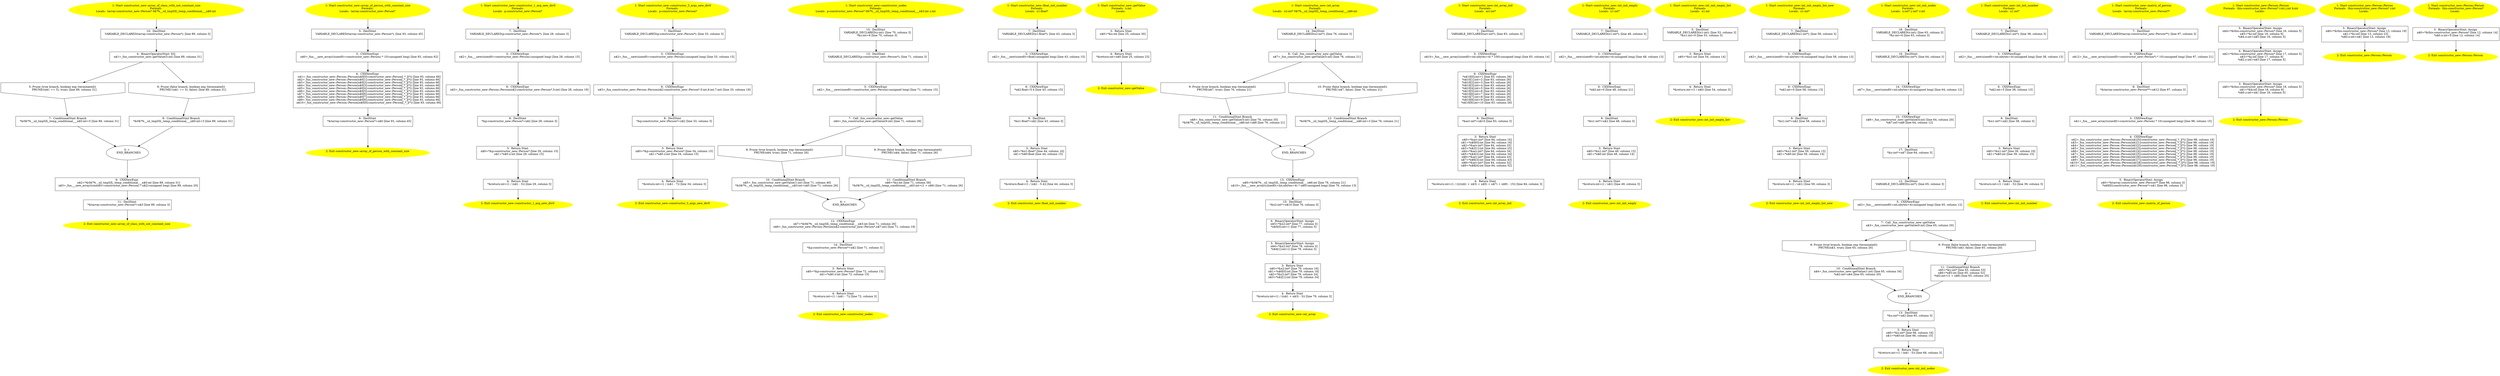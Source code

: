 /* @generated */
digraph cfg {
"array_of_class_with_not_constant_size#constructor_new#9810665286379016302.453a7058d5d4d9a1fa36084713fcfc7d_1" [label="1: Start constructor_new::array_of_class_with_not_constant_size\nFormals: \nLocals:  tarray:constructor_new::Person* 0$?%__sil_tmpSIL_temp_conditional___n$0:int \n  " color=yellow style=filled]
	

	 "array_of_class_with_not_constant_size#constructor_new#9810665286379016302.453a7058d5d4d9a1fa36084713fcfc7d_1" -> "array_of_class_with_not_constant_size#constructor_new#9810665286379016302.453a7058d5d4d9a1fa36084713fcfc7d_10" ;
"array_of_class_with_not_constant_size#constructor_new#9810665286379016302.453a7058d5d4d9a1fa36084713fcfc7d_2" [label="2: Exit constructor_new::array_of_class_with_not_constant_size \n  " color=yellow style=filled]
	

"array_of_class_with_not_constant_size#constructor_new#9810665286379016302.453a7058d5d4d9a1fa36084713fcfc7d_3" [label="3: + \n   END_BRANCHES\n " ]
	

	 "array_of_class_with_not_constant_size#constructor_new#9810665286379016302.453a7058d5d4d9a1fa36084713fcfc7d_3" -> "array_of_class_with_not_constant_size#constructor_new#9810665286379016302.453a7058d5d4d9a1fa36084713fcfc7d_9" ;
"array_of_class_with_not_constant_size#constructor_new#9810665286379016302.453a7058d5d4d9a1fa36084713fcfc7d_4" [label="4:  BinaryOperatorStmt: EQ \n   n$1=_fun_constructor_new::getValue(5:int) [line 89, column 31]\n " shape="box"]
	

	 "array_of_class_with_not_constant_size#constructor_new#9810665286379016302.453a7058d5d4d9a1fa36084713fcfc7d_4" -> "array_of_class_with_not_constant_size#constructor_new#9810665286379016302.453a7058d5d4d9a1fa36084713fcfc7d_5" ;
	 "array_of_class_with_not_constant_size#constructor_new#9810665286379016302.453a7058d5d4d9a1fa36084713fcfc7d_4" -> "array_of_class_with_not_constant_size#constructor_new#9810665286379016302.453a7058d5d4d9a1fa36084713fcfc7d_6" ;
"array_of_class_with_not_constant_size#constructor_new#9810665286379016302.453a7058d5d4d9a1fa36084713fcfc7d_5" [label="5: Prune (true branch, boolean exp (terminated)) \n   PRUNE((n$1 == 5), true); [line 89, column 31]\n " shape="invhouse"]
	

	 "array_of_class_with_not_constant_size#constructor_new#9810665286379016302.453a7058d5d4d9a1fa36084713fcfc7d_5" -> "array_of_class_with_not_constant_size#constructor_new#9810665286379016302.453a7058d5d4d9a1fa36084713fcfc7d_7" ;
"array_of_class_with_not_constant_size#constructor_new#9810665286379016302.453a7058d5d4d9a1fa36084713fcfc7d_6" [label="6: Prune (false branch, boolean exp (terminated)) \n   PRUNE(!(n$1 == 5), false); [line 89, column 31]\n " shape="invhouse"]
	

	 "array_of_class_with_not_constant_size#constructor_new#9810665286379016302.453a7058d5d4d9a1fa36084713fcfc7d_6" -> "array_of_class_with_not_constant_size#constructor_new#9810665286379016302.453a7058d5d4d9a1fa36084713fcfc7d_8" ;
"array_of_class_with_not_constant_size#constructor_new#9810665286379016302.453a7058d5d4d9a1fa36084713fcfc7d_7" [label="7:  ConditionalStmt Branch \n   *&0$?%__sil_tmpSIL_temp_conditional___n$0:int=5 [line 89, column 31]\n " shape="box"]
	

	 "array_of_class_with_not_constant_size#constructor_new#9810665286379016302.453a7058d5d4d9a1fa36084713fcfc7d_7" -> "array_of_class_with_not_constant_size#constructor_new#9810665286379016302.453a7058d5d4d9a1fa36084713fcfc7d_3" ;
"array_of_class_with_not_constant_size#constructor_new#9810665286379016302.453a7058d5d4d9a1fa36084713fcfc7d_8" [label="8:  ConditionalStmt Branch \n   *&0$?%__sil_tmpSIL_temp_conditional___n$0:int=3 [line 89, column 31]\n " shape="box"]
	

	 "array_of_class_with_not_constant_size#constructor_new#9810665286379016302.453a7058d5d4d9a1fa36084713fcfc7d_8" -> "array_of_class_with_not_constant_size#constructor_new#9810665286379016302.453a7058d5d4d9a1fa36084713fcfc7d_3" ;
"array_of_class_with_not_constant_size#constructor_new#9810665286379016302.453a7058d5d4d9a1fa36084713fcfc7d_9" [label="9:  CXXNewExpr \n   n$2=*&0$?%__sil_tmpSIL_temp_conditional___n$0:int [line 89, column 31]\n  n$3=_fun___new_array((sizeof(t=constructor_new::Person) * n$2):unsigned long) [line 89, column 20]\n " shape="box"]
	

	 "array_of_class_with_not_constant_size#constructor_new#9810665286379016302.453a7058d5d4d9a1fa36084713fcfc7d_9" -> "array_of_class_with_not_constant_size#constructor_new#9810665286379016302.453a7058d5d4d9a1fa36084713fcfc7d_11" ;
"array_of_class_with_not_constant_size#constructor_new#9810665286379016302.453a7058d5d4d9a1fa36084713fcfc7d_10" [label="10:  DeclStmt \n   VARIABLE_DECLARED(tarray:constructor_new::Person*); [line 89, column 3]\n " shape="box"]
	

	 "array_of_class_with_not_constant_size#constructor_new#9810665286379016302.453a7058d5d4d9a1fa36084713fcfc7d_10" -> "array_of_class_with_not_constant_size#constructor_new#9810665286379016302.453a7058d5d4d9a1fa36084713fcfc7d_4" ;
"array_of_class_with_not_constant_size#constructor_new#9810665286379016302.453a7058d5d4d9a1fa36084713fcfc7d_11" [label="11:  DeclStmt \n   *&tarray:constructor_new::Person*=n$3 [line 89, column 3]\n " shape="box"]
	

	 "array_of_class_with_not_constant_size#constructor_new#9810665286379016302.453a7058d5d4d9a1fa36084713fcfc7d_11" -> "array_of_class_with_not_constant_size#constructor_new#9810665286379016302.453a7058d5d4d9a1fa36084713fcfc7d_2" ;
"array_of_person_with_constant_size#constructor_new#10198805942353567956.2cf0ba8d0780ec60bbcca4089ec2aee6_1" [label="1: Start constructor_new::array_of_person_with_constant_size\nFormals: \nLocals:  tarray:constructor_new::Person* \n  " color=yellow style=filled]
	

	 "array_of_person_with_constant_size#constructor_new#10198805942353567956.2cf0ba8d0780ec60bbcca4089ec2aee6_1" -> "array_of_person_with_constant_size#constructor_new#10198805942353567956.2cf0ba8d0780ec60bbcca4089ec2aee6_5" ;
"array_of_person_with_constant_size#constructor_new#10198805942353567956.2cf0ba8d0780ec60bbcca4089ec2aee6_2" [label="2: Exit constructor_new::array_of_person_with_constant_size \n  " color=yellow style=filled]
	

"array_of_person_with_constant_size#constructor_new#10198805942353567956.2cf0ba8d0780ec60bbcca4089ec2aee6_3" [label="3:  CXXNewExpr \n   n$0=_fun___new_array((sizeof(t=constructor_new::Person) * 10):unsigned long) [line 93, column 62]\n " shape="box"]
	

	 "array_of_person_with_constant_size#constructor_new#10198805942353567956.2cf0ba8d0780ec60bbcca4089ec2aee6_3" -> "array_of_person_with_constant_size#constructor_new#10198805942353567956.2cf0ba8d0780ec60bbcca4089ec2aee6_4" ;
"array_of_person_with_constant_size#constructor_new#10198805942353567956.2cf0ba8d0780ec60bbcca4089ec2aee6_4" [label="4:  CXXNewExpr \n   n$1=_fun_constructor_new::Person::Person(n$0[0]:constructor_new::Person[_*_](*)) [line 93, column 66]\n  n$2=_fun_constructor_new::Person::Person(n$0[1]:constructor_new::Person[_*_](*)) [line 93, column 66]\n  n$3=_fun_constructor_new::Person::Person(n$0[2]:constructor_new::Person[_*_](*)) [line 93, column 66]\n  n$4=_fun_constructor_new::Person::Person(n$0[3]:constructor_new::Person[_*_](*)) [line 93, column 66]\n  n$5=_fun_constructor_new::Person::Person(n$0[4]:constructor_new::Person[_*_](*)) [line 93, column 66]\n  n$6=_fun_constructor_new::Person::Person(n$0[5]:constructor_new::Person[_*_](*)) [line 93, column 66]\n  n$7=_fun_constructor_new::Person::Person(n$0[6]:constructor_new::Person[_*_](*)) [line 93, column 66]\n  n$8=_fun_constructor_new::Person::Person(n$0[7]:constructor_new::Person[_*_](*)) [line 93, column 66]\n  n$9=_fun_constructor_new::Person::Person(n$0[8]:constructor_new::Person[_*_](*)) [line 93, column 66]\n  n$10=_fun_constructor_new::Person::Person(n$0[9]:constructor_new::Person[_*_](*)) [line 93, column 66]\n " shape="box"]
	

	 "array_of_person_with_constant_size#constructor_new#10198805942353567956.2cf0ba8d0780ec60bbcca4089ec2aee6_4" -> "array_of_person_with_constant_size#constructor_new#10198805942353567956.2cf0ba8d0780ec60bbcca4089ec2aee6_6" ;
"array_of_person_with_constant_size#constructor_new#10198805942353567956.2cf0ba8d0780ec60bbcca4089ec2aee6_5" [label="5:  DeclStmt \n   VARIABLE_DECLARED(tarray:constructor_new::Person*); [line 93, column 45]\n " shape="box"]
	

	 "array_of_person_with_constant_size#constructor_new#10198805942353567956.2cf0ba8d0780ec60bbcca4089ec2aee6_5" -> "array_of_person_with_constant_size#constructor_new#10198805942353567956.2cf0ba8d0780ec60bbcca4089ec2aee6_3" ;
"array_of_person_with_constant_size#constructor_new#10198805942353567956.2cf0ba8d0780ec60bbcca4089ec2aee6_6" [label="6:  DeclStmt \n   *&tarray:constructor_new::Person*=n$0 [line 93, column 45]\n " shape="box"]
	

	 "array_of_person_with_constant_size#constructor_new#10198805942353567956.2cf0ba8d0780ec60bbcca4089ec2aee6_6" -> "array_of_person_with_constant_size#constructor_new#10198805942353567956.2cf0ba8d0780ec60bbcca4089ec2aee6_2" ;
"constructor_1_arg_new_div0#constructor_new#798841234716809588.2c010a7c7293e961b9ed8149c3f3debe_1" [label="1: Start constructor_new::constructor_1_arg_new_div0\nFormals: \nLocals:  p:constructor_new::Person* \n  " color=yellow style=filled]
	

	 "constructor_1_arg_new_div0#constructor_new#798841234716809588.2c010a7c7293e961b9ed8149c3f3debe_1" -> "constructor_1_arg_new_div0#constructor_new#798841234716809588.2c010a7c7293e961b9ed8149c3f3debe_7" ;
"constructor_1_arg_new_div0#constructor_new#798841234716809588.2c010a7c7293e961b9ed8149c3f3debe_2" [label="2: Exit constructor_new::constructor_1_arg_new_div0 \n  " color=yellow style=filled]
	

"constructor_1_arg_new_div0#constructor_new#798841234716809588.2c010a7c7293e961b9ed8149c3f3debe_3" [label="3:  Return Stmt \n   n$0=*&p:constructor_new::Person* [line 29, column 15]\n  n$1=*n$0.x:int [line 29, column 15]\n " shape="box"]
	

	 "constructor_1_arg_new_div0#constructor_new#798841234716809588.2c010a7c7293e961b9ed8149c3f3debe_3" -> "constructor_1_arg_new_div0#constructor_new#798841234716809588.2c010a7c7293e961b9ed8149c3f3debe_4" ;
"constructor_1_arg_new_div0#constructor_new#798841234716809588.2c010a7c7293e961b9ed8149c3f3debe_4" [label="4:  Return Stmt \n   *&return:int=(1 / (n$1 - 5)) [line 29, column 3]\n " shape="box"]
	

	 "constructor_1_arg_new_div0#constructor_new#798841234716809588.2c010a7c7293e961b9ed8149c3f3debe_4" -> "constructor_1_arg_new_div0#constructor_new#798841234716809588.2c010a7c7293e961b9ed8149c3f3debe_2" ;
"constructor_1_arg_new_div0#constructor_new#798841234716809588.2c010a7c7293e961b9ed8149c3f3debe_5" [label="5:  CXXNewExpr \n   n$2=_fun___new(sizeof(t=constructor_new::Person):unsigned long) [line 28, column 15]\n " shape="box"]
	

	 "constructor_1_arg_new_div0#constructor_new#798841234716809588.2c010a7c7293e961b9ed8149c3f3debe_5" -> "constructor_1_arg_new_div0#constructor_new#798841234716809588.2c010a7c7293e961b9ed8149c3f3debe_6" ;
"constructor_1_arg_new_div0#constructor_new#798841234716809588.2c010a7c7293e961b9ed8149c3f3debe_6" [label="6:  CXXNewExpr \n   n$3=_fun_constructor_new::Person::Person(n$2:constructor_new::Person*,5:int) [line 28, column 19]\n " shape="box"]
	

	 "constructor_1_arg_new_div0#constructor_new#798841234716809588.2c010a7c7293e961b9ed8149c3f3debe_6" -> "constructor_1_arg_new_div0#constructor_new#798841234716809588.2c010a7c7293e961b9ed8149c3f3debe_8" ;
"constructor_1_arg_new_div0#constructor_new#798841234716809588.2c010a7c7293e961b9ed8149c3f3debe_7" [label="7:  DeclStmt \n   VARIABLE_DECLARED(p:constructor_new::Person*); [line 28, column 3]\n " shape="box"]
	

	 "constructor_1_arg_new_div0#constructor_new#798841234716809588.2c010a7c7293e961b9ed8149c3f3debe_7" -> "constructor_1_arg_new_div0#constructor_new#798841234716809588.2c010a7c7293e961b9ed8149c3f3debe_5" ;
"constructor_1_arg_new_div0#constructor_new#798841234716809588.2c010a7c7293e961b9ed8149c3f3debe_8" [label="8:  DeclStmt \n   *&p:constructor_new::Person*=n$2 [line 28, column 3]\n " shape="box"]
	

	 "constructor_1_arg_new_div0#constructor_new#798841234716809588.2c010a7c7293e961b9ed8149c3f3debe_8" -> "constructor_1_arg_new_div0#constructor_new#798841234716809588.2c010a7c7293e961b9ed8149c3f3debe_3" ;
"constructor_3_args_new_div0#constructor_new#13438839859480315932.2122014ebac449e6fb981ba75ba0617e_1" [label="1: Start constructor_new::constructor_3_args_new_div0\nFormals: \nLocals:  p:constructor_new::Person* \n  " color=yellow style=filled]
	

	 "constructor_3_args_new_div0#constructor_new#13438839859480315932.2122014ebac449e6fb981ba75ba0617e_1" -> "constructor_3_args_new_div0#constructor_new#13438839859480315932.2122014ebac449e6fb981ba75ba0617e_7" ;
"constructor_3_args_new_div0#constructor_new#13438839859480315932.2122014ebac449e6fb981ba75ba0617e_2" [label="2: Exit constructor_new::constructor_3_args_new_div0 \n  " color=yellow style=filled]
	

"constructor_3_args_new_div0#constructor_new#13438839859480315932.2122014ebac449e6fb981ba75ba0617e_3" [label="3:  Return Stmt \n   n$0=*&p:constructor_new::Person* [line 34, column 15]\n  n$1=*n$0.z:int [line 34, column 15]\n " shape="box"]
	

	 "constructor_3_args_new_div0#constructor_new#13438839859480315932.2122014ebac449e6fb981ba75ba0617e_3" -> "constructor_3_args_new_div0#constructor_new#13438839859480315932.2122014ebac449e6fb981ba75ba0617e_4" ;
"constructor_3_args_new_div0#constructor_new#13438839859480315932.2122014ebac449e6fb981ba75ba0617e_4" [label="4:  Return Stmt \n   *&return:int=(1 / (n$1 - 7)) [line 34, column 3]\n " shape="box"]
	

	 "constructor_3_args_new_div0#constructor_new#13438839859480315932.2122014ebac449e6fb981ba75ba0617e_4" -> "constructor_3_args_new_div0#constructor_new#13438839859480315932.2122014ebac449e6fb981ba75ba0617e_2" ;
"constructor_3_args_new_div0#constructor_new#13438839859480315932.2122014ebac449e6fb981ba75ba0617e_5" [label="5:  CXXNewExpr \n   n$2=_fun___new(sizeof(t=constructor_new::Person):unsigned long) [line 33, column 15]\n " shape="box"]
	

	 "constructor_3_args_new_div0#constructor_new#13438839859480315932.2122014ebac449e6fb981ba75ba0617e_5" -> "constructor_3_args_new_div0#constructor_new#13438839859480315932.2122014ebac449e6fb981ba75ba0617e_6" ;
"constructor_3_args_new_div0#constructor_new#13438839859480315932.2122014ebac449e6fb981ba75ba0617e_6" [label="6:  CXXNewExpr \n   n$3=_fun_constructor_new::Person::Person(n$2:constructor_new::Person*,5:int,6:int,7:int) [line 33, column 19]\n " shape="box"]
	

	 "constructor_3_args_new_div0#constructor_new#13438839859480315932.2122014ebac449e6fb981ba75ba0617e_6" -> "constructor_3_args_new_div0#constructor_new#13438839859480315932.2122014ebac449e6fb981ba75ba0617e_8" ;
"constructor_3_args_new_div0#constructor_new#13438839859480315932.2122014ebac449e6fb981ba75ba0617e_7" [label="7:  DeclStmt \n   VARIABLE_DECLARED(p:constructor_new::Person*); [line 33, column 3]\n " shape="box"]
	

	 "constructor_3_args_new_div0#constructor_new#13438839859480315932.2122014ebac449e6fb981ba75ba0617e_7" -> "constructor_3_args_new_div0#constructor_new#13438839859480315932.2122014ebac449e6fb981ba75ba0617e_5" ;
"constructor_3_args_new_div0#constructor_new#13438839859480315932.2122014ebac449e6fb981ba75ba0617e_8" [label="8:  DeclStmt \n   *&p:constructor_new::Person*=n$2 [line 33, column 3]\n " shape="box"]
	

	 "constructor_3_args_new_div0#constructor_new#13438839859480315932.2122014ebac449e6fb981ba75ba0617e_8" -> "constructor_3_args_new_div0#constructor_new#13438839859480315932.2122014ebac449e6fb981ba75ba0617e_3" ;
"constructor_nodes#constructor_new#2199504594298711726.73e416487288cbd4adea79b64a17dbe2_1" [label="1: Start constructor_new::constructor_nodes\nFormals: \nLocals:  p:constructor_new::Person* 0$?%__sil_tmpSIL_temp_conditional___n$3:int z:int \n  " color=yellow style=filled]
	

	 "constructor_nodes#constructor_new#2199504594298711726.73e416487288cbd4adea79b64a17dbe2_1" -> "constructor_nodes#constructor_new#2199504594298711726.73e416487288cbd4adea79b64a17dbe2_15" ;
"constructor_nodes#constructor_new#2199504594298711726.73e416487288cbd4adea79b64a17dbe2_2" [label="2: Exit constructor_new::constructor_nodes \n  " color=yellow style=filled]
	

"constructor_nodes#constructor_new#2199504594298711726.73e416487288cbd4adea79b64a17dbe2_3" [label="3:  Return Stmt \n   n$0=*&p:constructor_new::Person* [line 72, column 15]\n  n$1=*n$0.x:int [line 72, column 15]\n " shape="box"]
	

	 "constructor_nodes#constructor_new#2199504594298711726.73e416487288cbd4adea79b64a17dbe2_3" -> "constructor_nodes#constructor_new#2199504594298711726.73e416487288cbd4adea79b64a17dbe2_4" ;
"constructor_nodes#constructor_new#2199504594298711726.73e416487288cbd4adea79b64a17dbe2_4" [label="4:  Return Stmt \n   *&return:int=(1 / (n$1 - 7)) [line 72, column 3]\n " shape="box"]
	

	 "constructor_nodes#constructor_new#2199504594298711726.73e416487288cbd4adea79b64a17dbe2_4" -> "constructor_nodes#constructor_new#2199504594298711726.73e416487288cbd4adea79b64a17dbe2_2" ;
"constructor_nodes#constructor_new#2199504594298711726.73e416487288cbd4adea79b64a17dbe2_5" [label="5:  CXXNewExpr \n   n$2=_fun___new(sizeof(t=constructor_new::Person):unsigned long) [line 71, column 15]\n " shape="box"]
	

	 "constructor_nodes#constructor_new#2199504594298711726.73e416487288cbd4adea79b64a17dbe2_5" -> "constructor_nodes#constructor_new#2199504594298711726.73e416487288cbd4adea79b64a17dbe2_7" ;
"constructor_nodes#constructor_new#2199504594298711726.73e416487288cbd4adea79b64a17dbe2_6" [label="6: + \n   END_BRANCHES\n " ]
	

	 "constructor_nodes#constructor_new#2199504594298711726.73e416487288cbd4adea79b64a17dbe2_6" -> "constructor_nodes#constructor_new#2199504594298711726.73e416487288cbd4adea79b64a17dbe2_12" ;
"constructor_nodes#constructor_new#2199504594298711726.73e416487288cbd4adea79b64a17dbe2_7" [label="7:  Call _fun_constructor_new::getValue \n   n$4=_fun_constructor_new::getValue(0:int) [line 71, column 26]\n " shape="box"]
	

	 "constructor_nodes#constructor_new#2199504594298711726.73e416487288cbd4adea79b64a17dbe2_7" -> "constructor_nodes#constructor_new#2199504594298711726.73e416487288cbd4adea79b64a17dbe2_8" ;
	 "constructor_nodes#constructor_new#2199504594298711726.73e416487288cbd4adea79b64a17dbe2_7" -> "constructor_nodes#constructor_new#2199504594298711726.73e416487288cbd4adea79b64a17dbe2_9" ;
"constructor_nodes#constructor_new#2199504594298711726.73e416487288cbd4adea79b64a17dbe2_8" [label="8: Prune (true branch, boolean exp (terminated)) \n   PRUNE(n$4, true); [line 71, column 26]\n " shape="invhouse"]
	

	 "constructor_nodes#constructor_new#2199504594298711726.73e416487288cbd4adea79b64a17dbe2_8" -> "constructor_nodes#constructor_new#2199504594298711726.73e416487288cbd4adea79b64a17dbe2_10" ;
"constructor_nodes#constructor_new#2199504594298711726.73e416487288cbd4adea79b64a17dbe2_9" [label="9: Prune (false branch, boolean exp (terminated)) \n   PRUNE(!n$4, false); [line 71, column 26]\n " shape="invhouse"]
	

	 "constructor_nodes#constructor_new#2199504594298711726.73e416487288cbd4adea79b64a17dbe2_9" -> "constructor_nodes#constructor_new#2199504594298711726.73e416487288cbd4adea79b64a17dbe2_11" ;
"constructor_nodes#constructor_new#2199504594298711726.73e416487288cbd4adea79b64a17dbe2_10" [label="10:  ConditionalStmt Branch \n   n$5=_fun_constructor_new::getValue(1:int) [line 71, column 40]\n  *&0$?%__sil_tmpSIL_temp_conditional___n$3:int=n$5 [line 71, column 26]\n " shape="box"]
	

	 "constructor_nodes#constructor_new#2199504594298711726.73e416487288cbd4adea79b64a17dbe2_10" -> "constructor_nodes#constructor_new#2199504594298711726.73e416487288cbd4adea79b64a17dbe2_6" ;
"constructor_nodes#constructor_new#2199504594298711726.73e416487288cbd4adea79b64a17dbe2_11" [label="11:  ConditionalStmt Branch \n   n$6=*&z:int [line 71, column 58]\n  *&0$?%__sil_tmpSIL_temp_conditional___n$3:int=(1 + n$6) [line 71, column 26]\n " shape="box"]
	

	 "constructor_nodes#constructor_new#2199504594298711726.73e416487288cbd4adea79b64a17dbe2_11" -> "constructor_nodes#constructor_new#2199504594298711726.73e416487288cbd4adea79b64a17dbe2_6" ;
"constructor_nodes#constructor_new#2199504594298711726.73e416487288cbd4adea79b64a17dbe2_12" [label="12:  CXXNewExpr \n   n$7=*&0$?%__sil_tmpSIL_temp_conditional___n$3:int [line 71, column 26]\n  n$8=_fun_constructor_new::Person::Person(n$2:constructor_new::Person*,n$7:int) [line 71, column 19]\n " shape="box"]
	

	 "constructor_nodes#constructor_new#2199504594298711726.73e416487288cbd4adea79b64a17dbe2_12" -> "constructor_nodes#constructor_new#2199504594298711726.73e416487288cbd4adea79b64a17dbe2_14" ;
"constructor_nodes#constructor_new#2199504594298711726.73e416487288cbd4adea79b64a17dbe2_13" [label="13:  DeclStmt \n   VARIABLE_DECLARED(p:constructor_new::Person*); [line 71, column 3]\n " shape="box"]
	

	 "constructor_nodes#constructor_new#2199504594298711726.73e416487288cbd4adea79b64a17dbe2_13" -> "constructor_nodes#constructor_new#2199504594298711726.73e416487288cbd4adea79b64a17dbe2_5" ;
"constructor_nodes#constructor_new#2199504594298711726.73e416487288cbd4adea79b64a17dbe2_14" [label="14:  DeclStmt \n   *&p:constructor_new::Person*=n$2 [line 71, column 3]\n " shape="box"]
	

	 "constructor_nodes#constructor_new#2199504594298711726.73e416487288cbd4adea79b64a17dbe2_14" -> "constructor_nodes#constructor_new#2199504594298711726.73e416487288cbd4adea79b64a17dbe2_3" ;
"constructor_nodes#constructor_new#2199504594298711726.73e416487288cbd4adea79b64a17dbe2_15" [label="15:  DeclStmt \n   VARIABLE_DECLARED(z:int); [line 70, column 3]\n  *&z:int=6 [line 70, column 3]\n " shape="box"]
	

	 "constructor_nodes#constructor_new#2199504594298711726.73e416487288cbd4adea79b64a17dbe2_15" -> "constructor_nodes#constructor_new#2199504594298711726.73e416487288cbd4adea79b64a17dbe2_13" ;
"float_init_number#constructor_new#3988440966025503299.b1d13528d0a983c1943c8fdd13e58be6_1" [label="1: Start constructor_new::float_init_number\nFormals: \nLocals:  x1:float* \n  " color=yellow style=filled]
	

	 "float_init_number#constructor_new#3988440966025503299.b1d13528d0a983c1943c8fdd13e58be6_1" -> "float_init_number#constructor_new#3988440966025503299.b1d13528d0a983c1943c8fdd13e58be6_7" ;
"float_init_number#constructor_new#3988440966025503299.b1d13528d0a983c1943c8fdd13e58be6_2" [label="2: Exit constructor_new::float_init_number \n  " color=yellow style=filled]
	

"float_init_number#constructor_new#3988440966025503299.b1d13528d0a983c1943c8fdd13e58be6_3" [label="3:  Return Stmt \n   n$0=*&x1:float* [line 44, column 16]\n  n$1=*n$0:float [line 44, column 15]\n " shape="box"]
	

	 "float_init_number#constructor_new#3988440966025503299.b1d13528d0a983c1943c8fdd13e58be6_3" -> "float_init_number#constructor_new#3988440966025503299.b1d13528d0a983c1943c8fdd13e58be6_4" ;
"float_init_number#constructor_new#3988440966025503299.b1d13528d0a983c1943c8fdd13e58be6_4" [label="4:  Return Stmt \n   *&return:float=(1 / (n$1 - 5.4)) [line 44, column 3]\n " shape="box"]
	

	 "float_init_number#constructor_new#3988440966025503299.b1d13528d0a983c1943c8fdd13e58be6_4" -> "float_init_number#constructor_new#3988440966025503299.b1d13528d0a983c1943c8fdd13e58be6_2" ;
"float_init_number#constructor_new#3988440966025503299.b1d13528d0a983c1943c8fdd13e58be6_5" [label="5:  CXXNewExpr \n   n$2=_fun___new(sizeof(t=float):unsigned long) [line 43, column 15]\n " shape="box"]
	

	 "float_init_number#constructor_new#3988440966025503299.b1d13528d0a983c1943c8fdd13e58be6_5" -> "float_init_number#constructor_new#3988440966025503299.b1d13528d0a983c1943c8fdd13e58be6_6" ;
"float_init_number#constructor_new#3988440966025503299.b1d13528d0a983c1943c8fdd13e58be6_6" [label="6:  CXXNewExpr \n   *n$2:float=5.4 [line 43, column 15]\n " shape="box"]
	

	 "float_init_number#constructor_new#3988440966025503299.b1d13528d0a983c1943c8fdd13e58be6_6" -> "float_init_number#constructor_new#3988440966025503299.b1d13528d0a983c1943c8fdd13e58be6_8" ;
"float_init_number#constructor_new#3988440966025503299.b1d13528d0a983c1943c8fdd13e58be6_7" [label="7:  DeclStmt \n   VARIABLE_DECLARED(x1:float*); [line 43, column 3]\n " shape="box"]
	

	 "float_init_number#constructor_new#3988440966025503299.b1d13528d0a983c1943c8fdd13e58be6_7" -> "float_init_number#constructor_new#3988440966025503299.b1d13528d0a983c1943c8fdd13e58be6_5" ;
"float_init_number#constructor_new#3988440966025503299.b1d13528d0a983c1943c8fdd13e58be6_8" [label="8:  DeclStmt \n   *&x1:float*=n$2 [line 43, column 3]\n " shape="box"]
	

	 "float_init_number#constructor_new#3988440966025503299.b1d13528d0a983c1943c8fdd13e58be6_8" -> "float_init_number#constructor_new#3988440966025503299.b1d13528d0a983c1943c8fdd13e58be6_3" ;
"getValue#constructor_new#15577065010748217440.6aa0942189125cc8fd36b278b0742cd2_1" [label="1: Start constructor_new::getValue\nFormals:  x:int\nLocals:  \n  " color=yellow style=filled]
	

	 "getValue#constructor_new#15577065010748217440.6aa0942189125cc8fd36b278b0742cd2_1" -> "getValue#constructor_new#15577065010748217440.6aa0942189125cc8fd36b278b0742cd2_3" ;
"getValue#constructor_new#15577065010748217440.6aa0942189125cc8fd36b278b0742cd2_2" [label="2: Exit constructor_new::getValue \n  " color=yellow style=filled]
	

"getValue#constructor_new#15577065010748217440.6aa0942189125cc8fd36b278b0742cd2_3" [label="3:  Return Stmt \n   n$0=*&x:int [line 25, column 30]\n " shape="box"]
	

	 "getValue#constructor_new#15577065010748217440.6aa0942189125cc8fd36b278b0742cd2_3" -> "getValue#constructor_new#15577065010748217440.6aa0942189125cc8fd36b278b0742cd2_4" ;
"getValue#constructor_new#15577065010748217440.6aa0942189125cc8fd36b278b0742cd2_4" [label="4:  Return Stmt \n   *&return:int=n$0 [line 25, column 23]\n " shape="box"]
	

	 "getValue#constructor_new#15577065010748217440.6aa0942189125cc8fd36b278b0742cd2_4" -> "getValue#constructor_new#15577065010748217440.6aa0942189125cc8fd36b278b0742cd2_2" ;
"int_array#constructor_new#17288301834361373856.f0e67f3600c928968ac2559eafa09ba2_1" [label="1: Start constructor_new::int_array\nFormals: \nLocals:  x2:int* 0$?%__sil_tmpSIL_temp_conditional___n$6:int \n  " color=yellow style=filled]
	

	 "int_array#constructor_new#17288301834361373856.f0e67f3600c928968ac2559eafa09ba2_1" -> "int_array#constructor_new#17288301834361373856.f0e67f3600c928968ac2559eafa09ba2_14" ;
"int_array#constructor_new#17288301834361373856.f0e67f3600c928968ac2559eafa09ba2_2" [label="2: Exit constructor_new::int_array \n  " color=yellow style=filled]
	

"int_array#constructor_new#17288301834361373856.f0e67f3600c928968ac2559eafa09ba2_3" [label="3:  Return Stmt \n   n$0=*&x2:int* [line 79, column 16]\n  n$1=*n$0[0]:int [line 79, column 16]\n  n$2=*&x2:int* [line 79, column 24]\n  n$3=*n$2[1]:int [line 79, column 24]\n " shape="box"]
	

	 "int_array#constructor_new#17288301834361373856.f0e67f3600c928968ac2559eafa09ba2_3" -> "int_array#constructor_new#17288301834361373856.f0e67f3600c928968ac2559eafa09ba2_4" ;
"int_array#constructor_new#17288301834361373856.f0e67f3600c928968ac2559eafa09ba2_4" [label="4:  Return Stmt \n   *&return:int=(1 / ((n$1 + n$3) - 3)) [line 79, column 3]\n " shape="box"]
	

	 "int_array#constructor_new#17288301834361373856.f0e67f3600c928968ac2559eafa09ba2_4" -> "int_array#constructor_new#17288301834361373856.f0e67f3600c928968ac2559eafa09ba2_2" ;
"int_array#constructor_new#17288301834361373856.f0e67f3600c928968ac2559eafa09ba2_5" [label="5:  BinaryOperatorStmt: Assign \n   n$4=*&x2:int* [line 78, column 3]\n  *n$4[1]:int=2 [line 78, column 3]\n " shape="box"]
	

	 "int_array#constructor_new#17288301834361373856.f0e67f3600c928968ac2559eafa09ba2_5" -> "int_array#constructor_new#17288301834361373856.f0e67f3600c928968ac2559eafa09ba2_3" ;
"int_array#constructor_new#17288301834361373856.f0e67f3600c928968ac2559eafa09ba2_6" [label="6:  BinaryOperatorStmt: Assign \n   n$5=*&x2:int* [line 77, column 3]\n  *n$5[0]:int=1 [line 77, column 3]\n " shape="box"]
	

	 "int_array#constructor_new#17288301834361373856.f0e67f3600c928968ac2559eafa09ba2_6" -> "int_array#constructor_new#17288301834361373856.f0e67f3600c928968ac2559eafa09ba2_5" ;
"int_array#constructor_new#17288301834361373856.f0e67f3600c928968ac2559eafa09ba2_7" [label="7: + \n   END_BRANCHES\n " ]
	

	 "int_array#constructor_new#17288301834361373856.f0e67f3600c928968ac2559eafa09ba2_7" -> "int_array#constructor_new#17288301834361373856.f0e67f3600c928968ac2559eafa09ba2_13" ;
"int_array#constructor_new#17288301834361373856.f0e67f3600c928968ac2559eafa09ba2_8" [label="8:  Call _fun_constructor_new::getValue \n   n$7=_fun_constructor_new::getValue(5:int) [line 76, column 21]\n " shape="box"]
	

	 "int_array#constructor_new#17288301834361373856.f0e67f3600c928968ac2559eafa09ba2_8" -> "int_array#constructor_new#17288301834361373856.f0e67f3600c928968ac2559eafa09ba2_9" ;
	 "int_array#constructor_new#17288301834361373856.f0e67f3600c928968ac2559eafa09ba2_8" -> "int_array#constructor_new#17288301834361373856.f0e67f3600c928968ac2559eafa09ba2_10" ;
"int_array#constructor_new#17288301834361373856.f0e67f3600c928968ac2559eafa09ba2_9" [label="9: Prune (true branch, boolean exp (terminated)) \n   PRUNE(n$7, true); [line 76, column 21]\n " shape="invhouse"]
	

	 "int_array#constructor_new#17288301834361373856.f0e67f3600c928968ac2559eafa09ba2_9" -> "int_array#constructor_new#17288301834361373856.f0e67f3600c928968ac2559eafa09ba2_11" ;
"int_array#constructor_new#17288301834361373856.f0e67f3600c928968ac2559eafa09ba2_10" [label="10: Prune (false branch, boolean exp (terminated)) \n   PRUNE(!n$7, false); [line 76, column 21]\n " shape="invhouse"]
	

	 "int_array#constructor_new#17288301834361373856.f0e67f3600c928968ac2559eafa09ba2_10" -> "int_array#constructor_new#17288301834361373856.f0e67f3600c928968ac2559eafa09ba2_12" ;
"int_array#constructor_new#17288301834361373856.f0e67f3600c928968ac2559eafa09ba2_11" [label="11:  ConditionalStmt Branch \n   n$8=_fun_constructor_new::getValue(5:int) [line 76, column 35]\n  *&0$?%__sil_tmpSIL_temp_conditional___n$6:int=n$8 [line 76, column 21]\n " shape="box"]
	

	 "int_array#constructor_new#17288301834361373856.f0e67f3600c928968ac2559eafa09ba2_11" -> "int_array#constructor_new#17288301834361373856.f0e67f3600c928968ac2559eafa09ba2_7" ;
"int_array#constructor_new#17288301834361373856.f0e67f3600c928968ac2559eafa09ba2_12" [label="12:  ConditionalStmt Branch \n   *&0$?%__sil_tmpSIL_temp_conditional___n$6:int=3 [line 76, column 21]\n " shape="box"]
	

	 "int_array#constructor_new#17288301834361373856.f0e67f3600c928968ac2559eafa09ba2_12" -> "int_array#constructor_new#17288301834361373856.f0e67f3600c928968ac2559eafa09ba2_7" ;
"int_array#constructor_new#17288301834361373856.f0e67f3600c928968ac2559eafa09ba2_13" [label="13:  CXXNewExpr \n   n$9=*&0$?%__sil_tmpSIL_temp_conditional___n$6:int [line 76, column 21]\n  n$10=_fun___new_array((sizeof(t=int;nbytes=4) * n$9):unsigned long) [line 76, column 13]\n " shape="box"]
	

	 "int_array#constructor_new#17288301834361373856.f0e67f3600c928968ac2559eafa09ba2_13" -> "int_array#constructor_new#17288301834361373856.f0e67f3600c928968ac2559eafa09ba2_15" ;
"int_array#constructor_new#17288301834361373856.f0e67f3600c928968ac2559eafa09ba2_14" [label="14:  DeclStmt \n   VARIABLE_DECLARED(x2:int*); [line 76, column 3]\n " shape="box"]
	

	 "int_array#constructor_new#17288301834361373856.f0e67f3600c928968ac2559eafa09ba2_14" -> "int_array#constructor_new#17288301834361373856.f0e67f3600c928968ac2559eafa09ba2_8" ;
"int_array#constructor_new#17288301834361373856.f0e67f3600c928968ac2559eafa09ba2_15" [label="15:  DeclStmt \n   *&x2:int*=n$10 [line 76, column 3]\n " shape="box"]
	

	 "int_array#constructor_new#17288301834361373856.f0e67f3600c928968ac2559eafa09ba2_15" -> "int_array#constructor_new#17288301834361373856.f0e67f3600c928968ac2559eafa09ba2_6" ;
"int_array_init#constructor_new#14099932616230884357.69a63438c3aee293029f068d373c29c3_1" [label="1: Start constructor_new::int_array_init\nFormals: \nLocals:  arr:int* \n  " color=yellow style=filled]
	

	 "int_array_init#constructor_new#14099932616230884357.69a63438c3aee293029f068d373c29c3_1" -> "int_array_init#constructor_new#14099932616230884357.69a63438c3aee293029f068d373c29c3_7" ;
"int_array_init#constructor_new#14099932616230884357.69a63438c3aee293029f068d373c29c3_2" [label="2: Exit constructor_new::int_array_init \n  " color=yellow style=filled]
	

"int_array_init#constructor_new#14099932616230884357.69a63438c3aee293029f068d373c29c3_3" [label="3:  Return Stmt \n   n$0=*&arr:int* [line 84, column 16]\n  n$1=*n$0[0]:int [line 84, column 16]\n  n$2=*&arr:int* [line 84, column 25]\n  n$3=*n$2[1]:int [line 84, column 25]\n  n$4=*&arr:int* [line 84, column 34]\n  n$5=*n$4[2]:int [line 84, column 34]\n  n$6=*&arr:int* [line 84, column 43]\n  n$7=*n$6[3]:int [line 84, column 43]\n  n$8=*&arr:int* [line 84, column 52]\n  n$9=*n$8[4]:int [line 84, column 52]\n " shape="box"]
	

	 "int_array_init#constructor_new#14099932616230884357.69a63438c3aee293029f068d373c29c3_3" -> "int_array_init#constructor_new#14099932616230884357.69a63438c3aee293029f068d373c29c3_4" ;
"int_array_init#constructor_new#14099932616230884357.69a63438c3aee293029f068d373c29c3_4" [label="4:  Return Stmt \n   *&return:int=(1 / (((((n$1 + n$3) + n$5) + n$7) + n$9) - 15)) [line 84, column 3]\n " shape="box"]
	

	 "int_array_init#constructor_new#14099932616230884357.69a63438c3aee293029f068d373c29c3_4" -> "int_array_init#constructor_new#14099932616230884357.69a63438c3aee293029f068d373c29c3_2" ;
"int_array_init#constructor_new#14099932616230884357.69a63438c3aee293029f068d373c29c3_5" [label="5:  CXXNewExpr \n   n$10=_fun___new_array((sizeof(t=int;nbytes=4) * 100):unsigned long) [line 83, column 14]\n " shape="box"]
	

	 "int_array_init#constructor_new#14099932616230884357.69a63438c3aee293029f068d373c29c3_5" -> "int_array_init#constructor_new#14099932616230884357.69a63438c3aee293029f068d373c29c3_6" ;
"int_array_init#constructor_new#14099932616230884357.69a63438c3aee293029f068d373c29c3_6" [label="6:  CXXNewExpr \n   *n$10[0]:int=1 [line 83, column 26]\n  *n$10[1]:int=2 [line 83, column 26]\n  *n$10[2]:int=3 [line 83, column 26]\n  *n$10[3]:int=4 [line 83, column 26]\n  *n$10[4]:int=5 [line 83, column 26]\n  *n$10[5]:int=6 [line 83, column 26]\n  *n$10[6]:int=7 [line 83, column 26]\n  *n$10[7]:int=8 [line 83, column 26]\n  *n$10[8]:int=9 [line 83, column 26]\n  *n$10[9]:int=10 [line 83, column 26]\n " shape="box"]
	

	 "int_array_init#constructor_new#14099932616230884357.69a63438c3aee293029f068d373c29c3_6" -> "int_array_init#constructor_new#14099932616230884357.69a63438c3aee293029f068d373c29c3_8" ;
"int_array_init#constructor_new#14099932616230884357.69a63438c3aee293029f068d373c29c3_7" [label="7:  DeclStmt \n   VARIABLE_DECLARED(arr:int*); [line 83, column 3]\n " shape="box"]
	

	 "int_array_init#constructor_new#14099932616230884357.69a63438c3aee293029f068d373c29c3_7" -> "int_array_init#constructor_new#14099932616230884357.69a63438c3aee293029f068d373c29c3_5" ;
"int_array_init#constructor_new#14099932616230884357.69a63438c3aee293029f068d373c29c3_8" [label="8:  DeclStmt \n   *&arr:int*=n$10 [line 83, column 3]\n " shape="box"]
	

	 "int_array_init#constructor_new#14099932616230884357.69a63438c3aee293029f068d373c29c3_8" -> "int_array_init#constructor_new#14099932616230884357.69a63438c3aee293029f068d373c29c3_3" ;
"int_init_empty#constructor_new#15413029864213743197.d5b807871fe4ea10e898a381f0edef4d_1" [label="1: Start constructor_new::int_init_empty\nFormals: \nLocals:  x1:int* \n  " color=yellow style=filled]
	

	 "int_init_empty#constructor_new#15413029864213743197.d5b807871fe4ea10e898a381f0edef4d_1" -> "int_init_empty#constructor_new#15413029864213743197.d5b807871fe4ea10e898a381f0edef4d_7" ;
"int_init_empty#constructor_new#15413029864213743197.d5b807871fe4ea10e898a381f0edef4d_2" [label="2: Exit constructor_new::int_init_empty \n  " color=yellow style=filled]
	

"int_init_empty#constructor_new#15413029864213743197.d5b807871fe4ea10e898a381f0edef4d_3" [label="3:  Return Stmt \n   n$0=*&x1:int* [line 49, column 15]\n  n$1=*n$0:int [line 49, column 14]\n " shape="box"]
	

	 "int_init_empty#constructor_new#15413029864213743197.d5b807871fe4ea10e898a381f0edef4d_3" -> "int_init_empty#constructor_new#15413029864213743197.d5b807871fe4ea10e898a381f0edef4d_4" ;
"int_init_empty#constructor_new#15413029864213743197.d5b807871fe4ea10e898a381f0edef4d_4" [label="4:  Return Stmt \n   *&return:int=(1 / n$1) [line 49, column 3]\n " shape="box"]
	

	 "int_init_empty#constructor_new#15413029864213743197.d5b807871fe4ea10e898a381f0edef4d_4" -> "int_init_empty#constructor_new#15413029864213743197.d5b807871fe4ea10e898a381f0edef4d_2" ;
"int_init_empty#constructor_new#15413029864213743197.d5b807871fe4ea10e898a381f0edef4d_5" [label="5:  CXXNewExpr \n   n$2=_fun___new(sizeof(t=int;nbytes=4):unsigned long) [line 48, column 13]\n " shape="box"]
	

	 "int_init_empty#constructor_new#15413029864213743197.d5b807871fe4ea10e898a381f0edef4d_5" -> "int_init_empty#constructor_new#15413029864213743197.d5b807871fe4ea10e898a381f0edef4d_6" ;
"int_init_empty#constructor_new#15413029864213743197.d5b807871fe4ea10e898a381f0edef4d_6" [label="6:  CXXNewExpr \n   *n$2:int=0 [line 48, column 21]\n " shape="box"]
	

	 "int_init_empty#constructor_new#15413029864213743197.d5b807871fe4ea10e898a381f0edef4d_6" -> "int_init_empty#constructor_new#15413029864213743197.d5b807871fe4ea10e898a381f0edef4d_8" ;
"int_init_empty#constructor_new#15413029864213743197.d5b807871fe4ea10e898a381f0edef4d_7" [label="7:  DeclStmt \n   VARIABLE_DECLARED(x1:int*); [line 48, column 3]\n " shape="box"]
	

	 "int_init_empty#constructor_new#15413029864213743197.d5b807871fe4ea10e898a381f0edef4d_7" -> "int_init_empty#constructor_new#15413029864213743197.d5b807871fe4ea10e898a381f0edef4d_5" ;
"int_init_empty#constructor_new#15413029864213743197.d5b807871fe4ea10e898a381f0edef4d_8" [label="8:  DeclStmt \n   *&x1:int*=n$2 [line 48, column 3]\n " shape="box"]
	

	 "int_init_empty#constructor_new#15413029864213743197.d5b807871fe4ea10e898a381f0edef4d_8" -> "int_init_empty#constructor_new#15413029864213743197.d5b807871fe4ea10e898a381f0edef4d_3" ;
"int_init_empty_list#constructor_new#3613770932207490177.2b4662eed1a13d3237e163f39bc6397c_1" [label="1: Start constructor_new::int_init_empty_list\nFormals: \nLocals:  x1:int \n  " color=yellow style=filled]
	

	 "int_init_empty_list#constructor_new#3613770932207490177.2b4662eed1a13d3237e163f39bc6397c_1" -> "int_init_empty_list#constructor_new#3613770932207490177.2b4662eed1a13d3237e163f39bc6397c_5" ;
"int_init_empty_list#constructor_new#3613770932207490177.2b4662eed1a13d3237e163f39bc6397c_2" [label="2: Exit constructor_new::int_init_empty_list \n  " color=yellow style=filled]
	

"int_init_empty_list#constructor_new#3613770932207490177.2b4662eed1a13d3237e163f39bc6397c_3" [label="3:  Return Stmt \n   n$0=*&x1:int [line 54, column 14]\n " shape="box"]
	

	 "int_init_empty_list#constructor_new#3613770932207490177.2b4662eed1a13d3237e163f39bc6397c_3" -> "int_init_empty_list#constructor_new#3613770932207490177.2b4662eed1a13d3237e163f39bc6397c_4" ;
"int_init_empty_list#constructor_new#3613770932207490177.2b4662eed1a13d3237e163f39bc6397c_4" [label="4:  Return Stmt \n   *&return:int=(1 / n$0) [line 54, column 3]\n " shape="box"]
	

	 "int_init_empty_list#constructor_new#3613770932207490177.2b4662eed1a13d3237e163f39bc6397c_4" -> "int_init_empty_list#constructor_new#3613770932207490177.2b4662eed1a13d3237e163f39bc6397c_2" ;
"int_init_empty_list#constructor_new#3613770932207490177.2b4662eed1a13d3237e163f39bc6397c_5" [label="5:  DeclStmt \n   VARIABLE_DECLARED(x1:int); [line 53, column 3]\n  *&x1:int=0 [line 53, column 3]\n " shape="box"]
	

	 "int_init_empty_list#constructor_new#3613770932207490177.2b4662eed1a13d3237e163f39bc6397c_5" -> "int_init_empty_list#constructor_new#3613770932207490177.2b4662eed1a13d3237e163f39bc6397c_3" ;
"int_init_empty_list_new#constructor_new#18093274870234850959.e77c2840901e6e789e52d55ac81db88f_1" [label="1: Start constructor_new::int_init_empty_list_new\nFormals: \nLocals:  x1:int* \n  " color=yellow style=filled]
	

	 "int_init_empty_list_new#constructor_new#18093274870234850959.e77c2840901e6e789e52d55ac81db88f_1" -> "int_init_empty_list_new#constructor_new#18093274870234850959.e77c2840901e6e789e52d55ac81db88f_7" ;
"int_init_empty_list_new#constructor_new#18093274870234850959.e77c2840901e6e789e52d55ac81db88f_2" [label="2: Exit constructor_new::int_init_empty_list_new \n  " color=yellow style=filled]
	

"int_init_empty_list_new#constructor_new#18093274870234850959.e77c2840901e6e789e52d55ac81db88f_3" [label="3:  Return Stmt \n   n$0=*&x1:int* [line 59, column 15]\n  n$1=*n$0:int [line 59, column 14]\n " shape="box"]
	

	 "int_init_empty_list_new#constructor_new#18093274870234850959.e77c2840901e6e789e52d55ac81db88f_3" -> "int_init_empty_list_new#constructor_new#18093274870234850959.e77c2840901e6e789e52d55ac81db88f_4" ;
"int_init_empty_list_new#constructor_new#18093274870234850959.e77c2840901e6e789e52d55ac81db88f_4" [label="4:  Return Stmt \n   *&return:int=(1 / n$1) [line 59, column 3]\n " shape="box"]
	

	 "int_init_empty_list_new#constructor_new#18093274870234850959.e77c2840901e6e789e52d55ac81db88f_4" -> "int_init_empty_list_new#constructor_new#18093274870234850959.e77c2840901e6e789e52d55ac81db88f_2" ;
"int_init_empty_list_new#constructor_new#18093274870234850959.e77c2840901e6e789e52d55ac81db88f_5" [label="5:  CXXNewExpr \n   n$2=_fun___new(sizeof(t=int;nbytes=4):unsigned long) [line 58, column 13]\n " shape="box"]
	

	 "int_init_empty_list_new#constructor_new#18093274870234850959.e77c2840901e6e789e52d55ac81db88f_5" -> "int_init_empty_list_new#constructor_new#18093274870234850959.e77c2840901e6e789e52d55ac81db88f_6" ;
"int_init_empty_list_new#constructor_new#18093274870234850959.e77c2840901e6e789e52d55ac81db88f_6" [label="6:  CXXNewExpr \n   *n$2:int=0 [line 58, column 13]\n " shape="box"]
	

	 "int_init_empty_list_new#constructor_new#18093274870234850959.e77c2840901e6e789e52d55ac81db88f_6" -> "int_init_empty_list_new#constructor_new#18093274870234850959.e77c2840901e6e789e52d55ac81db88f_8" ;
"int_init_empty_list_new#constructor_new#18093274870234850959.e77c2840901e6e789e52d55ac81db88f_7" [label="7:  DeclStmt \n   VARIABLE_DECLARED(x1:int*); [line 58, column 3]\n " shape="box"]
	

	 "int_init_empty_list_new#constructor_new#18093274870234850959.e77c2840901e6e789e52d55ac81db88f_7" -> "int_init_empty_list_new#constructor_new#18093274870234850959.e77c2840901e6e789e52d55ac81db88f_5" ;
"int_init_empty_list_new#constructor_new#18093274870234850959.e77c2840901e6e789e52d55ac81db88f_8" [label="8:  DeclStmt \n   *&x1:int*=n$2 [line 58, column 3]\n " shape="box"]
	

	 "int_init_empty_list_new#constructor_new#18093274870234850959.e77c2840901e6e789e52d55ac81db88f_8" -> "int_init_empty_list_new#constructor_new#18093274870234850959.e77c2840901e6e789e52d55ac81db88f_3" ;
"int_init_nodes#constructor_new#3816193909145311065.e18f1e2417086b4c8d20246eeee5dd01_1" [label="1: Start constructor_new::int_init_nodes\nFormals: \nLocals:  x:int* y:int* z:int \n  " color=yellow style=filled]
	

	 "int_init_nodes#constructor_new#3816193909145311065.e18f1e2417086b4c8d20246eeee5dd01_1" -> "int_init_nodes#constructor_new#3816193909145311065.e18f1e2417086b4c8d20246eeee5dd01_18" ;
"int_init_nodes#constructor_new#3816193909145311065.e18f1e2417086b4c8d20246eeee5dd01_2" [label="2: Exit constructor_new::int_init_nodes \n  " color=yellow style=filled]
	

"int_init_nodes#constructor_new#3816193909145311065.e18f1e2417086b4c8d20246eeee5dd01_3" [label="3:  Return Stmt \n   n$0=*&x:int* [line 66, column 16]\n  n$1=*n$0:int [line 66, column 15]\n " shape="box"]
	

	 "int_init_nodes#constructor_new#3816193909145311065.e18f1e2417086b4c8d20246eeee5dd01_3" -> "int_init_nodes#constructor_new#3816193909145311065.e18f1e2417086b4c8d20246eeee5dd01_4" ;
"int_init_nodes#constructor_new#3816193909145311065.e18f1e2417086b4c8d20246eeee5dd01_4" [label="4:  Return Stmt \n   *&return:int=(1 / (n$1 - 5)) [line 66, column 3]\n " shape="box"]
	

	 "int_init_nodes#constructor_new#3816193909145311065.e18f1e2417086b4c8d20246eeee5dd01_4" -> "int_init_nodes#constructor_new#3816193909145311065.e18f1e2417086b4c8d20246eeee5dd01_2" ;
"int_init_nodes#constructor_new#3816193909145311065.e18f1e2417086b4c8d20246eeee5dd01_5" [label="5:  CXXNewExpr \n   n$2=_fun___new(sizeof(t=int;nbytes=4):unsigned long) [line 65, column 12]\n " shape="box"]
	

	 "int_init_nodes#constructor_new#3816193909145311065.e18f1e2417086b4c8d20246eeee5dd01_5" -> "int_init_nodes#constructor_new#3816193909145311065.e18f1e2417086b4c8d20246eeee5dd01_7" ;
"int_init_nodes#constructor_new#3816193909145311065.e18f1e2417086b4c8d20246eeee5dd01_6" [label="6: + \n   END_BRANCHES\n " ]
	

	 "int_init_nodes#constructor_new#3816193909145311065.e18f1e2417086b4c8d20246eeee5dd01_6" -> "int_init_nodes#constructor_new#3816193909145311065.e18f1e2417086b4c8d20246eeee5dd01_13" ;
"int_init_nodes#constructor_new#3816193909145311065.e18f1e2417086b4c8d20246eeee5dd01_7" [label="7:  Call _fun_constructor_new::getValue \n   n$3=_fun_constructor_new::getValue(0:int) [line 65, column 20]\n " shape="box"]
	

	 "int_init_nodes#constructor_new#3816193909145311065.e18f1e2417086b4c8d20246eeee5dd01_7" -> "int_init_nodes#constructor_new#3816193909145311065.e18f1e2417086b4c8d20246eeee5dd01_8" ;
	 "int_init_nodes#constructor_new#3816193909145311065.e18f1e2417086b4c8d20246eeee5dd01_7" -> "int_init_nodes#constructor_new#3816193909145311065.e18f1e2417086b4c8d20246eeee5dd01_9" ;
"int_init_nodes#constructor_new#3816193909145311065.e18f1e2417086b4c8d20246eeee5dd01_8" [label="8: Prune (true branch, boolean exp (terminated)) \n   PRUNE(n$3, true); [line 65, column 20]\n " shape="invhouse"]
	

	 "int_init_nodes#constructor_new#3816193909145311065.e18f1e2417086b4c8d20246eeee5dd01_8" -> "int_init_nodes#constructor_new#3816193909145311065.e18f1e2417086b4c8d20246eeee5dd01_10" ;
"int_init_nodes#constructor_new#3816193909145311065.e18f1e2417086b4c8d20246eeee5dd01_9" [label="9: Prune (false branch, boolean exp (terminated)) \n   PRUNE(!n$3, false); [line 65, column 20]\n " shape="invhouse"]
	

	 "int_init_nodes#constructor_new#3816193909145311065.e18f1e2417086b4c8d20246eeee5dd01_9" -> "int_init_nodes#constructor_new#3816193909145311065.e18f1e2417086b4c8d20246eeee5dd01_11" ;
"int_init_nodes#constructor_new#3816193909145311065.e18f1e2417086b4c8d20246eeee5dd01_10" [label="10:  ConditionalStmt Branch \n   n$4=_fun_constructor_new::getValue(1:int) [line 65, column 34]\n  *n$2:int=n$4 [line 65, column 20]\n " shape="box"]
	

	 "int_init_nodes#constructor_new#3816193909145311065.e18f1e2417086b4c8d20246eeee5dd01_10" -> "int_init_nodes#constructor_new#3816193909145311065.e18f1e2417086b4c8d20246eeee5dd01_6" ;
"int_init_nodes#constructor_new#3816193909145311065.e18f1e2417086b4c8d20246eeee5dd01_11" [label="11:  ConditionalStmt Branch \n   n$5=*&y:int* [line 65, column 53]\n  n$6=*n$5:int [line 65, column 52]\n  *n$2:int=(1 + n$6) [line 65, column 20]\n " shape="box"]
	

	 "int_init_nodes#constructor_new#3816193909145311065.e18f1e2417086b4c8d20246eeee5dd01_11" -> "int_init_nodes#constructor_new#3816193909145311065.e18f1e2417086b4c8d20246eeee5dd01_6" ;
"int_init_nodes#constructor_new#3816193909145311065.e18f1e2417086b4c8d20246eeee5dd01_12" [label="12:  DeclStmt \n   VARIABLE_DECLARED(x:int*); [line 65, column 3]\n " shape="box"]
	

	 "int_init_nodes#constructor_new#3816193909145311065.e18f1e2417086b4c8d20246eeee5dd01_12" -> "int_init_nodes#constructor_new#3816193909145311065.e18f1e2417086b4c8d20246eeee5dd01_5" ;
"int_init_nodes#constructor_new#3816193909145311065.e18f1e2417086b4c8d20246eeee5dd01_13" [label="13:  DeclStmt \n   *&x:int*=n$2 [line 65, column 3]\n " shape="box"]
	

	 "int_init_nodes#constructor_new#3816193909145311065.e18f1e2417086b4c8d20246eeee5dd01_13" -> "int_init_nodes#constructor_new#3816193909145311065.e18f1e2417086b4c8d20246eeee5dd01_3" ;
"int_init_nodes#constructor_new#3816193909145311065.e18f1e2417086b4c8d20246eeee5dd01_14" [label="14:  CXXNewExpr \n   n$7=_fun___new(sizeof(t=int;nbytes=4):unsigned long) [line 64, column 12]\n " shape="box"]
	

	 "int_init_nodes#constructor_new#3816193909145311065.e18f1e2417086b4c8d20246eeee5dd01_14" -> "int_init_nodes#constructor_new#3816193909145311065.e18f1e2417086b4c8d20246eeee5dd01_15" ;
"int_init_nodes#constructor_new#3816193909145311065.e18f1e2417086b4c8d20246eeee5dd01_15" [label="15:  CXXNewExpr \n   n$8=_fun_constructor_new::getValue(4:int) [line 64, column 20]\n  *n$7:int=n$8 [line 64, column 12]\n " shape="box"]
	

	 "int_init_nodes#constructor_new#3816193909145311065.e18f1e2417086b4c8d20246eeee5dd01_15" -> "int_init_nodes#constructor_new#3816193909145311065.e18f1e2417086b4c8d20246eeee5dd01_17" ;
"int_init_nodes#constructor_new#3816193909145311065.e18f1e2417086b4c8d20246eeee5dd01_16" [label="16:  DeclStmt \n   VARIABLE_DECLARED(y:int*); [line 64, column 3]\n " shape="box"]
	

	 "int_init_nodes#constructor_new#3816193909145311065.e18f1e2417086b4c8d20246eeee5dd01_16" -> "int_init_nodes#constructor_new#3816193909145311065.e18f1e2417086b4c8d20246eeee5dd01_14" ;
"int_init_nodes#constructor_new#3816193909145311065.e18f1e2417086b4c8d20246eeee5dd01_17" [label="17:  DeclStmt \n   *&y:int*=n$7 [line 64, column 3]\n " shape="box"]
	

	 "int_init_nodes#constructor_new#3816193909145311065.e18f1e2417086b4c8d20246eeee5dd01_17" -> "int_init_nodes#constructor_new#3816193909145311065.e18f1e2417086b4c8d20246eeee5dd01_12" ;
"int_init_nodes#constructor_new#3816193909145311065.e18f1e2417086b4c8d20246eeee5dd01_18" [label="18:  DeclStmt \n   VARIABLE_DECLARED(z:int); [line 63, column 3]\n  *&z:int=6 [line 63, column 3]\n " shape="box"]
	

	 "int_init_nodes#constructor_new#3816193909145311065.e18f1e2417086b4c8d20246eeee5dd01_18" -> "int_init_nodes#constructor_new#3816193909145311065.e18f1e2417086b4c8d20246eeee5dd01_16" ;
"int_init_number#constructor_new#16564762083428359974.2a1c04c2e924068dd02b097712efe518_1" [label="1: Start constructor_new::int_init_number\nFormals: \nLocals:  x1:int* \n  " color=yellow style=filled]
	

	 "int_init_number#constructor_new#16564762083428359974.2a1c04c2e924068dd02b097712efe518_1" -> "int_init_number#constructor_new#16564762083428359974.2a1c04c2e924068dd02b097712efe518_7" ;
"int_init_number#constructor_new#16564762083428359974.2a1c04c2e924068dd02b097712efe518_2" [label="2: Exit constructor_new::int_init_number \n  " color=yellow style=filled]
	

"int_init_number#constructor_new#16564762083428359974.2a1c04c2e924068dd02b097712efe518_3" [label="3:  Return Stmt \n   n$0=*&x1:int* [line 39, column 16]\n  n$1=*n$0:int [line 39, column 15]\n " shape="box"]
	

	 "int_init_number#constructor_new#16564762083428359974.2a1c04c2e924068dd02b097712efe518_3" -> "int_init_number#constructor_new#16564762083428359974.2a1c04c2e924068dd02b097712efe518_4" ;
"int_init_number#constructor_new#16564762083428359974.2a1c04c2e924068dd02b097712efe518_4" [label="4:  Return Stmt \n   *&return:int=(1 / (n$1 - 5)) [line 39, column 3]\n " shape="box"]
	

	 "int_init_number#constructor_new#16564762083428359974.2a1c04c2e924068dd02b097712efe518_4" -> "int_init_number#constructor_new#16564762083428359974.2a1c04c2e924068dd02b097712efe518_2" ;
"int_init_number#constructor_new#16564762083428359974.2a1c04c2e924068dd02b097712efe518_5" [label="5:  CXXNewExpr \n   n$2=_fun___new(sizeof(t=int;nbytes=4):unsigned long) [line 38, column 13]\n " shape="box"]
	

	 "int_init_number#constructor_new#16564762083428359974.2a1c04c2e924068dd02b097712efe518_5" -> "int_init_number#constructor_new#16564762083428359974.2a1c04c2e924068dd02b097712efe518_6" ;
"int_init_number#constructor_new#16564762083428359974.2a1c04c2e924068dd02b097712efe518_6" [label="6:  CXXNewExpr \n   *n$2:int=5 [line 38, column 13]\n " shape="box"]
	

	 "int_init_number#constructor_new#16564762083428359974.2a1c04c2e924068dd02b097712efe518_6" -> "int_init_number#constructor_new#16564762083428359974.2a1c04c2e924068dd02b097712efe518_8" ;
"int_init_number#constructor_new#16564762083428359974.2a1c04c2e924068dd02b097712efe518_7" [label="7:  DeclStmt \n   VARIABLE_DECLARED(x1:int*); [line 38, column 3]\n " shape="box"]
	

	 "int_init_number#constructor_new#16564762083428359974.2a1c04c2e924068dd02b097712efe518_7" -> "int_init_number#constructor_new#16564762083428359974.2a1c04c2e924068dd02b097712efe518_5" ;
"int_init_number#constructor_new#16564762083428359974.2a1c04c2e924068dd02b097712efe518_8" [label="8:  DeclStmt \n   *&x1:int*=n$2 [line 38, column 3]\n " shape="box"]
	

	 "int_init_number#constructor_new#16564762083428359974.2a1c04c2e924068dd02b097712efe518_8" -> "int_init_number#constructor_new#16564762083428359974.2a1c04c2e924068dd02b097712efe518_3" ;
"matrix_of_person#constructor_new#930045482638918044.730172056e08027af32de0bd9a490291_1" [label="1: Start constructor_new::matrix_of_person\nFormals: \nLocals:  tarray:constructor_new::Person** \n  " color=yellow style=filled]
	

	 "matrix_of_person#constructor_new#930045482638918044.730172056e08027af32de0bd9a490291_1" -> "matrix_of_person#constructor_new#930045482638918044.730172056e08027af32de0bd9a490291_7" ;
"matrix_of_person#constructor_new#930045482638918044.730172056e08027af32de0bd9a490291_2" [label="2: Exit constructor_new::matrix_of_person \n  " color=yellow style=filled]
	

"matrix_of_person#constructor_new#930045482638918044.730172056e08027af32de0bd9a490291_3" [label="3:  CXXNewExpr \n   n$1=_fun___new_array((sizeof(t=constructor_new::Person) * 10):unsigned long) [line 98, column 15]\n " shape="box"]
	

	 "matrix_of_person#constructor_new#930045482638918044.730172056e08027af32de0bd9a490291_3" -> "matrix_of_person#constructor_new#930045482638918044.730172056e08027af32de0bd9a490291_4" ;
"matrix_of_person#constructor_new#930045482638918044.730172056e08027af32de0bd9a490291_4" [label="4:  CXXNewExpr \n   n$2=_fun_constructor_new::Person::Person(n$1[0]:constructor_new::Person[_*_](*)) [line 98, column 19]\n  n$3=_fun_constructor_new::Person::Person(n$1[1]:constructor_new::Person[_*_](*)) [line 98, column 19]\n  n$4=_fun_constructor_new::Person::Person(n$1[2]:constructor_new::Person[_*_](*)) [line 98, column 19]\n  n$5=_fun_constructor_new::Person::Person(n$1[3]:constructor_new::Person[_*_](*)) [line 98, column 19]\n  n$6=_fun_constructor_new::Person::Person(n$1[4]:constructor_new::Person[_*_](*)) [line 98, column 19]\n  n$7=_fun_constructor_new::Person::Person(n$1[5]:constructor_new::Person[_*_](*)) [line 98, column 19]\n  n$8=_fun_constructor_new::Person::Person(n$1[6]:constructor_new::Person[_*_](*)) [line 98, column 19]\n  n$9=_fun_constructor_new::Person::Person(n$1[7]:constructor_new::Person[_*_](*)) [line 98, column 19]\n  n$10=_fun_constructor_new::Person::Person(n$1[8]:constructor_new::Person[_*_](*)) [line 98, column 19]\n  n$11=_fun_constructor_new::Person::Person(n$1[9]:constructor_new::Person[_*_](*)) [line 98, column 19]\n " shape="box"]
	

	 "matrix_of_person#constructor_new#930045482638918044.730172056e08027af32de0bd9a490291_4" -> "matrix_of_person#constructor_new#930045482638918044.730172056e08027af32de0bd9a490291_5" ;
"matrix_of_person#constructor_new#930045482638918044.730172056e08027af32de0bd9a490291_5" [label="5:  BinaryOperatorStmt: Assign \n   n$0=*&tarray:constructor_new::Person** [line 98, column 3]\n  *n$0[0]:constructor_new::Person*=n$1 [line 98, column 3]\n " shape="box"]
	

	 "matrix_of_person#constructor_new#930045482638918044.730172056e08027af32de0bd9a490291_5" -> "matrix_of_person#constructor_new#930045482638918044.730172056e08027af32de0bd9a490291_2" ;
"matrix_of_person#constructor_new#930045482638918044.730172056e08027af32de0bd9a490291_6" [label="6:  CXXNewExpr \n   n$12=_fun___new_array((sizeof(t=constructor_new::Person*) * 10):unsigned long) [line 97, column 21]\n " shape="box"]
	

	 "matrix_of_person#constructor_new#930045482638918044.730172056e08027af32de0bd9a490291_6" -> "matrix_of_person#constructor_new#930045482638918044.730172056e08027af32de0bd9a490291_8" ;
"matrix_of_person#constructor_new#930045482638918044.730172056e08027af32de0bd9a490291_7" [label="7:  DeclStmt \n   VARIABLE_DECLARED(tarray:constructor_new::Person**); [line 97, column 3]\n " shape="box"]
	

	 "matrix_of_person#constructor_new#930045482638918044.730172056e08027af32de0bd9a490291_7" -> "matrix_of_person#constructor_new#930045482638918044.730172056e08027af32de0bd9a490291_6" ;
"matrix_of_person#constructor_new#930045482638918044.730172056e08027af32de0bd9a490291_8" [label="8:  DeclStmt \n   *&tarray:constructor_new::Person**=n$12 [line 97, column 3]\n " shape="box"]
	

	 "matrix_of_person#constructor_new#930045482638918044.730172056e08027af32de0bd9a490291_8" -> "matrix_of_person#constructor_new#930045482638918044.730172056e08027af32de0bd9a490291_3" ;
"Person#Person#constructor_new#{}6723793672544325533.089768d677b6e3bc180a21e640e2a3ec_1" [label="1: Start constructor_new::Person::Person\nFormals:  this:constructor_new::Person* i:int j:int k:int\nLocals:  \n  " color=yellow style=filled]
	

	 "Person#Person#constructor_new#{}6723793672544325533.089768d677b6e3bc180a21e640e2a3ec_1" -> "Person#Person#constructor_new#{}6723793672544325533.089768d677b6e3bc180a21e640e2a3ec_5" ;
"Person#Person#constructor_new#{}6723793672544325533.089768d677b6e3bc180a21e640e2a3ec_2" [label="2: Exit constructor_new::Person::Person \n  " color=yellow style=filled]
	

"Person#Person#constructor_new#{}6723793672544325533.089768d677b6e3bc180a21e640e2a3ec_3" [label="3:  BinaryOperatorStmt: Assign \n   n$0=*&this:constructor_new::Person* [line 18, column 5]\n  n$1=*&k:int [line 18, column 9]\n  *n$0.z:int=n$1 [line 18, column 5]\n " shape="box"]
	

	 "Person#Person#constructor_new#{}6723793672544325533.089768d677b6e3bc180a21e640e2a3ec_3" -> "Person#Person#constructor_new#{}6723793672544325533.089768d677b6e3bc180a21e640e2a3ec_2" ;
"Person#Person#constructor_new#{}6723793672544325533.089768d677b6e3bc180a21e640e2a3ec_4" [label="4:  BinaryOperatorStmt: Assign \n   n$2=*&this:constructor_new::Person* [line 17, column 5]\n  n$3=*&j:int [line 17, column 9]\n  *n$2.y:int=n$3 [line 17, column 5]\n " shape="box"]
	

	 "Person#Person#constructor_new#{}6723793672544325533.089768d677b6e3bc180a21e640e2a3ec_4" -> "Person#Person#constructor_new#{}6723793672544325533.089768d677b6e3bc180a21e640e2a3ec_3" ;
"Person#Person#constructor_new#{}6723793672544325533.089768d677b6e3bc180a21e640e2a3ec_5" [label="5:  BinaryOperatorStmt: Assign \n   n$4=*&this:constructor_new::Person* [line 16, column 5]\n  n$5=*&i:int [line 16, column 9]\n  *n$4.x:int=n$5 [line 16, column 5]\n " shape="box"]
	

	 "Person#Person#constructor_new#{}6723793672544325533.089768d677b6e3bc180a21e640e2a3ec_5" -> "Person#Person#constructor_new#{}6723793672544325533.089768d677b6e3bc180a21e640e2a3ec_4" ;
"Person#Person#constructor_new#{}7887049933001825163.fb5d1dd67f2dd300abb20ee8f9983e90_1" [label="1: Start constructor_new::Person::Person\nFormals:  this:constructor_new::Person* i:int\nLocals:  \n  " color=yellow style=filled]
	

	 "Person#Person#constructor_new#{}7887049933001825163.fb5d1dd67f2dd300abb20ee8f9983e90_1" -> "Person#Person#constructor_new#{}7887049933001825163.fb5d1dd67f2dd300abb20ee8f9983e90_3" ;
"Person#Person#constructor_new#{}7887049933001825163.fb5d1dd67f2dd300abb20ee8f9983e90_2" [label="2: Exit constructor_new::Person::Person \n  " color=yellow style=filled]
	

"Person#Person#constructor_new#{}7887049933001825163.fb5d1dd67f2dd300abb20ee8f9983e90_3" [label="3:  BinaryOperatorStmt: Assign \n   n$0=*&this:constructor_new::Person* [line 13, column 19]\n  n$1=*&i:int [line 13, column 23]\n  *n$0.x:int=n$1 [line 13, column 19]\n " shape="box"]
	

	 "Person#Person#constructor_new#{}7887049933001825163.fb5d1dd67f2dd300abb20ee8f9983e90_3" -> "Person#Person#constructor_new#{}7887049933001825163.fb5d1dd67f2dd300abb20ee8f9983e90_2" ;
"Person#Person#constructor_new#{}7887064226652991906.1324c0d010bf86ff309779e4b362e482_1" [label="1: Start constructor_new::Person::Person\nFormals:  this:constructor_new::Person*\nLocals:  \n  " color=yellow style=filled]
	

	 "Person#Person#constructor_new#{}7887064226652991906.1324c0d010bf86ff309779e4b362e482_1" -> "Person#Person#constructor_new#{}7887064226652991906.1324c0d010bf86ff309779e4b362e482_3" ;
"Person#Person#constructor_new#{}7887064226652991906.1324c0d010bf86ff309779e4b362e482_2" [label="2: Exit constructor_new::Person::Person \n  " color=yellow style=filled]
	

"Person#Person#constructor_new#{}7887064226652991906.1324c0d010bf86ff309779e4b362e482_3" [label="3:  BinaryOperatorStmt: Assign \n   n$0=*&this:constructor_new::Person* [line 12, column 14]\n  *n$0.x:int=0 [line 12, column 14]\n " shape="box"]
	

	 "Person#Person#constructor_new#{}7887064226652991906.1324c0d010bf86ff309779e4b362e482_3" -> "Person#Person#constructor_new#{}7887064226652991906.1324c0d010bf86ff309779e4b362e482_2" ;
}
